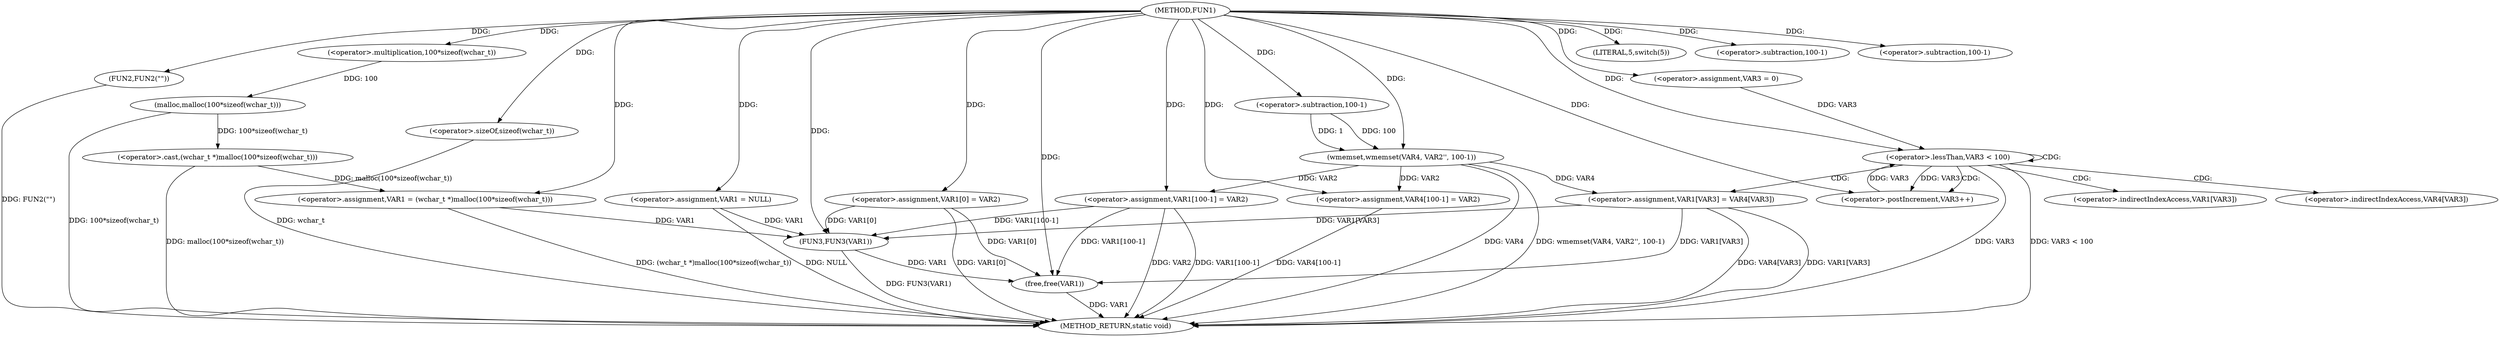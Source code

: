 digraph FUN1 {  
"1000100" [label = "(METHOD,FUN1)" ]
"1000173" [label = "(METHOD_RETURN,static void)" ]
"1000103" [label = "(<operator>.assignment,VAR1 = NULL)" ]
"1000107" [label = "(LITERAL,5,switch(5))" ]
"1000110" [label = "(FUN2,FUN2(\"\"))" ]
"1000114" [label = "(<operator>.assignment,VAR1 = (wchar_t *)malloc(100*sizeof(wchar_t)))" ]
"1000116" [label = "(<operator>.cast,(wchar_t *)malloc(100*sizeof(wchar_t)))" ]
"1000118" [label = "(malloc,malloc(100*sizeof(wchar_t)))" ]
"1000119" [label = "(<operator>.multiplication,100*sizeof(wchar_t))" ]
"1000121" [label = "(<operator>.sizeOf,sizeof(wchar_t))" ]
"1000123" [label = "(<operator>.assignment,VAR1[0] = VAR2)" ]
"1000132" [label = "(wmemset,wmemset(VAR4, VAR2'', 100-1))" ]
"1000135" [label = "(<operator>.subtraction,100-1)" ]
"1000138" [label = "(<operator>.assignment,VAR4[100-1] = VAR2)" ]
"1000141" [label = "(<operator>.subtraction,100-1)" ]
"1000146" [label = "(<operator>.assignment,VAR3 = 0)" ]
"1000149" [label = "(<operator>.lessThan,VAR3 < 100)" ]
"1000152" [label = "(<operator>.postIncrement,VAR3++)" ]
"1000155" [label = "(<operator>.assignment,VAR1[VAR3] = VAR4[VAR3])" ]
"1000162" [label = "(<operator>.assignment,VAR1[100-1] = VAR2)" ]
"1000165" [label = "(<operator>.subtraction,100-1)" ]
"1000169" [label = "(FUN3,FUN3(VAR1))" ]
"1000171" [label = "(free,free(VAR1))" ]
"1000156" [label = "(<operator>.indirectIndexAccess,VAR1[VAR3])" ]
"1000159" [label = "(<operator>.indirectIndexAccess,VAR4[VAR3])" ]
  "1000155" -> "1000173"  [ label = "DDG: VAR4[VAR3]"] 
  "1000162" -> "1000173"  [ label = "DDG: VAR2"] 
  "1000171" -> "1000173"  [ label = "DDG: VAR1"] 
  "1000169" -> "1000173"  [ label = "DDG: FUN3(VAR1)"] 
  "1000103" -> "1000173"  [ label = "DDG: NULL"] 
  "1000149" -> "1000173"  [ label = "DDG: VAR3 < 100"] 
  "1000116" -> "1000173"  [ label = "DDG: malloc(100*sizeof(wchar_t))"] 
  "1000132" -> "1000173"  [ label = "DDG: VAR4"] 
  "1000110" -> "1000173"  [ label = "DDG: FUN2(\"\")"] 
  "1000149" -> "1000173"  [ label = "DDG: VAR3"] 
  "1000118" -> "1000173"  [ label = "DDG: 100*sizeof(wchar_t)"] 
  "1000114" -> "1000173"  [ label = "DDG: (wchar_t *)malloc(100*sizeof(wchar_t))"] 
  "1000132" -> "1000173"  [ label = "DDG: wmemset(VAR4, VAR2'', 100-1)"] 
  "1000138" -> "1000173"  [ label = "DDG: VAR4[100-1]"] 
  "1000121" -> "1000173"  [ label = "DDG: wchar_t"] 
  "1000155" -> "1000173"  [ label = "DDG: VAR1[VAR3]"] 
  "1000162" -> "1000173"  [ label = "DDG: VAR1[100-1]"] 
  "1000123" -> "1000173"  [ label = "DDG: VAR1[0]"] 
  "1000100" -> "1000103"  [ label = "DDG: "] 
  "1000100" -> "1000107"  [ label = "DDG: "] 
  "1000100" -> "1000110"  [ label = "DDG: "] 
  "1000116" -> "1000114"  [ label = "DDG: malloc(100*sizeof(wchar_t))"] 
  "1000100" -> "1000114"  [ label = "DDG: "] 
  "1000118" -> "1000116"  [ label = "DDG: 100*sizeof(wchar_t)"] 
  "1000119" -> "1000118"  [ label = "DDG: 100"] 
  "1000100" -> "1000119"  [ label = "DDG: "] 
  "1000100" -> "1000121"  [ label = "DDG: "] 
  "1000100" -> "1000123"  [ label = "DDG: "] 
  "1000100" -> "1000132"  [ label = "DDG: "] 
  "1000135" -> "1000132"  [ label = "DDG: 100"] 
  "1000135" -> "1000132"  [ label = "DDG: 1"] 
  "1000100" -> "1000135"  [ label = "DDG: "] 
  "1000132" -> "1000138"  [ label = "DDG: VAR2"] 
  "1000100" -> "1000138"  [ label = "DDG: "] 
  "1000100" -> "1000141"  [ label = "DDG: "] 
  "1000100" -> "1000146"  [ label = "DDG: "] 
  "1000152" -> "1000149"  [ label = "DDG: VAR3"] 
  "1000146" -> "1000149"  [ label = "DDG: VAR3"] 
  "1000100" -> "1000149"  [ label = "DDG: "] 
  "1000149" -> "1000152"  [ label = "DDG: VAR3"] 
  "1000100" -> "1000152"  [ label = "DDG: "] 
  "1000132" -> "1000155"  [ label = "DDG: VAR4"] 
  "1000100" -> "1000162"  [ label = "DDG: "] 
  "1000132" -> "1000162"  [ label = "DDG: VAR2"] 
  "1000100" -> "1000165"  [ label = "DDG: "] 
  "1000103" -> "1000169"  [ label = "DDG: VAR1"] 
  "1000114" -> "1000169"  [ label = "DDG: VAR1"] 
  "1000155" -> "1000169"  [ label = "DDG: VAR1[VAR3]"] 
  "1000162" -> "1000169"  [ label = "DDG: VAR1[100-1]"] 
  "1000123" -> "1000169"  [ label = "DDG: VAR1[0]"] 
  "1000100" -> "1000169"  [ label = "DDG: "] 
  "1000169" -> "1000171"  [ label = "DDG: VAR1"] 
  "1000155" -> "1000171"  [ label = "DDG: VAR1[VAR3]"] 
  "1000162" -> "1000171"  [ label = "DDG: VAR1[100-1]"] 
  "1000123" -> "1000171"  [ label = "DDG: VAR1[0]"] 
  "1000100" -> "1000171"  [ label = "DDG: "] 
  "1000149" -> "1000159"  [ label = "CDG: "] 
  "1000149" -> "1000155"  [ label = "CDG: "] 
  "1000149" -> "1000156"  [ label = "CDG: "] 
  "1000149" -> "1000152"  [ label = "CDG: "] 
  "1000149" -> "1000149"  [ label = "CDG: "] 
}
